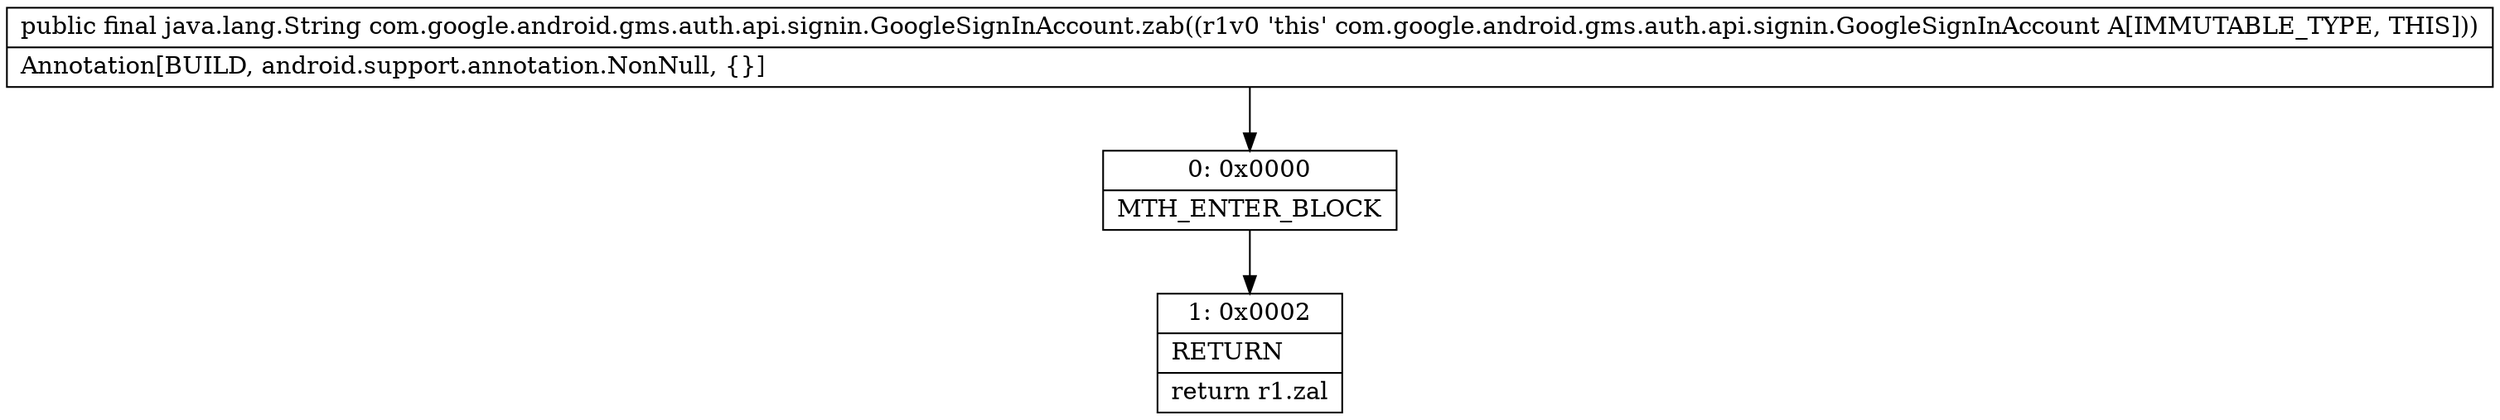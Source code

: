 digraph "CFG forcom.google.android.gms.auth.api.signin.GoogleSignInAccount.zab()Ljava\/lang\/String;" {
Node_0 [shape=record,label="{0\:\ 0x0000|MTH_ENTER_BLOCK\l}"];
Node_1 [shape=record,label="{1\:\ 0x0002|RETURN\l|return r1.zal\l}"];
MethodNode[shape=record,label="{public final java.lang.String com.google.android.gms.auth.api.signin.GoogleSignInAccount.zab((r1v0 'this' com.google.android.gms.auth.api.signin.GoogleSignInAccount A[IMMUTABLE_TYPE, THIS]))  | Annotation[BUILD, android.support.annotation.NonNull, \{\}]\l}"];
MethodNode -> Node_0;
Node_0 -> Node_1;
}

